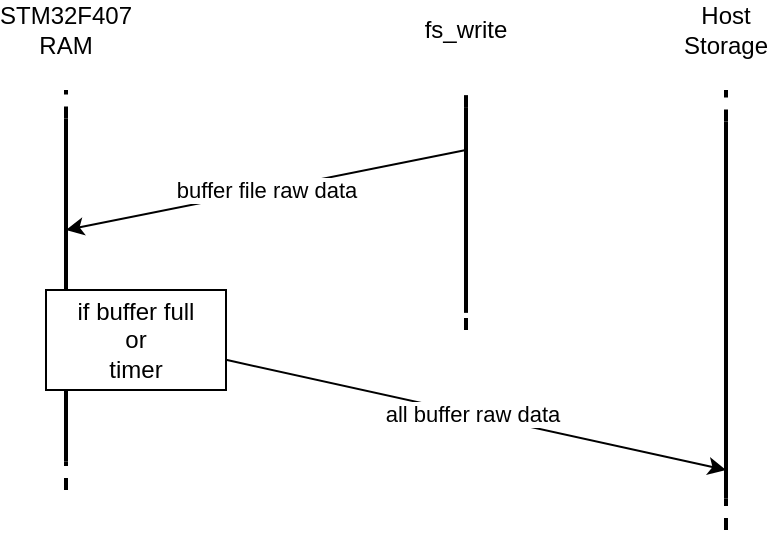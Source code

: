 <mxfile version="14.9.3" type="device"><diagram id="RB_BL-FtwALTrWnQL9cn" name="Page-1"><mxGraphModel dx="1422" dy="732" grid="1" gridSize="10" guides="1" tooltips="1" connect="1" arrows="1" fold="1" page="1" pageScale="1" pageWidth="850" pageHeight="1100" math="0" shadow="0"><root><mxCell id="0"/><mxCell id="1" parent="0"/><mxCell id="_eE9KP1hbvJut11oixDL-22" value="" style="group" parent="1" vertex="1" connectable="0"><mxGeometry x="520" y="200" height="220" as="geometry"/></mxCell><mxCell id="_eE9KP1hbvJut11oixDL-23" value="" style="endArrow=none;html=1;strokeWidth=2;" parent="_eE9KP1hbvJut11oixDL-22" edge="1"><mxGeometry width="50" height="50" relative="1" as="geometry"><mxPoint y="204.286" as="sourcePoint"/><mxPoint y="15.714" as="targetPoint"/></mxGeometry></mxCell><mxCell id="_eE9KP1hbvJut11oixDL-24" value="" style="endArrow=none;dashed=1;html=1;strokeWidth=2;" parent="_eE9KP1hbvJut11oixDL-22" edge="1"><mxGeometry width="50" height="50" relative="1" as="geometry"><mxPoint y="15.714" as="sourcePoint"/><mxPoint as="targetPoint"/></mxGeometry></mxCell><mxCell id="_eE9KP1hbvJut11oixDL-25" value="" style="endArrow=none;dashed=1;html=1;strokeWidth=2;" parent="_eE9KP1hbvJut11oixDL-22" edge="1"><mxGeometry width="50" height="50" relative="1" as="geometry"><mxPoint y="220.0" as="sourcePoint"/><mxPoint y="204.286" as="targetPoint"/></mxGeometry></mxCell><mxCell id="_eE9KP1hbvJut11oixDL-26" value="&lt;div&gt;Host&lt;/div&gt;&lt;div&gt;Storage&lt;br&gt;&lt;/div&gt;" style="text;html=1;strokeColor=none;fillColor=none;align=center;verticalAlign=middle;whiteSpace=wrap;rounded=0;" parent="1" vertex="1"><mxGeometry x="500" y="160" width="40" height="20" as="geometry"/></mxCell><mxCell id="_eE9KP1hbvJut11oixDL-29" value="" style="group" parent="1" vertex="1" connectable="0"><mxGeometry x="190" y="200" height="200" as="geometry"/></mxCell><mxCell id="_eE9KP1hbvJut11oixDL-30" value="" style="endArrow=none;html=1;strokeWidth=2;" parent="_eE9KP1hbvJut11oixDL-29" edge="1"><mxGeometry width="50" height="50" relative="1" as="geometry"><mxPoint y="185.714" as="sourcePoint"/><mxPoint y="14.286" as="targetPoint"/></mxGeometry></mxCell><mxCell id="_eE9KP1hbvJut11oixDL-31" value="" style="endArrow=none;dashed=1;html=1;strokeWidth=2;" parent="_eE9KP1hbvJut11oixDL-29" edge="1"><mxGeometry width="50" height="50" relative="1" as="geometry"><mxPoint y="14.286" as="sourcePoint"/><mxPoint as="targetPoint"/></mxGeometry></mxCell><mxCell id="_eE9KP1hbvJut11oixDL-32" value="" style="endArrow=none;dashed=1;html=1;strokeWidth=2;" parent="_eE9KP1hbvJut11oixDL-29" edge="1"><mxGeometry width="50" height="50" relative="1" as="geometry"><mxPoint y="200" as="sourcePoint"/><mxPoint y="185.714" as="targetPoint"/></mxGeometry></mxCell><mxCell id="_eE9KP1hbvJut11oixDL-33" value="&lt;div align=&quot;center&quot;&gt;STM32F407&lt;/div&gt;&lt;div&gt;RAM&lt;/div&gt;" style="text;html=1;strokeColor=none;fillColor=none;align=center;verticalAlign=middle;whiteSpace=wrap;rounded=0;" parent="1" vertex="1"><mxGeometry x="170" y="160" width="40" height="20" as="geometry"/></mxCell><mxCell id="_eE9KP1hbvJut11oixDL-34" value="" style="endArrow=classic;html=1;strokeWidth=1;" parent="1" edge="1"><mxGeometry width="50" height="50" relative="1" as="geometry"><mxPoint x="390" y="230" as="sourcePoint"/><mxPoint x="190" y="270" as="targetPoint"/></mxGeometry></mxCell><mxCell id="_eE9KP1hbvJut11oixDL-35" value="buffer file raw data" style="edgeLabel;html=1;align=center;verticalAlign=middle;resizable=0;points=[];" parent="_eE9KP1hbvJut11oixDL-34" vertex="1" connectable="0"><mxGeometry x="-0.113" y="2" relative="1" as="geometry"><mxPoint x="-12" as="offset"/></mxGeometry></mxCell><mxCell id="_eE9KP1hbvJut11oixDL-36" value="" style="endArrow=classic;html=1;strokeWidth=1;" parent="1" source="_eE9KP1hbvJut11oixDL-44" edge="1"><mxGeometry width="50" height="50" relative="1" as="geometry"><mxPoint x="270" y="340" as="sourcePoint"/><mxPoint x="520" y="390" as="targetPoint"/></mxGeometry></mxCell><mxCell id="_eE9KP1hbvJut11oixDL-37" value="all buffer raw data" style="edgeLabel;html=1;align=center;verticalAlign=middle;resizable=0;points=[];" parent="_eE9KP1hbvJut11oixDL-36" vertex="1" connectable="0"><mxGeometry x="-0.113" y="2" relative="1" as="geometry"><mxPoint x="11" y="4" as="offset"/></mxGeometry></mxCell><mxCell id="_eE9KP1hbvJut11oixDL-38" value="" style="group" parent="1" vertex="1" connectable="0"><mxGeometry x="390" y="200" height="120" as="geometry"/></mxCell><mxCell id="_eE9KP1hbvJut11oixDL-39" value="" style="endArrow=none;html=1;strokeWidth=2;" parent="_eE9KP1hbvJut11oixDL-38" edge="1"><mxGeometry width="50" height="50" relative="1" as="geometry"><mxPoint y="111.429" as="sourcePoint"/><mxPoint y="8.571" as="targetPoint"/></mxGeometry></mxCell><mxCell id="_eE9KP1hbvJut11oixDL-40" value="" style="endArrow=none;dashed=1;html=1;strokeWidth=2;" parent="_eE9KP1hbvJut11oixDL-38" edge="1"><mxGeometry width="50" height="50" relative="1" as="geometry"><mxPoint y="8.571" as="sourcePoint"/><mxPoint as="targetPoint"/></mxGeometry></mxCell><mxCell id="_eE9KP1hbvJut11oixDL-41" value="" style="endArrow=none;dashed=1;html=1;strokeWidth=2;" parent="_eE9KP1hbvJut11oixDL-38" edge="1"><mxGeometry width="50" height="50" relative="1" as="geometry"><mxPoint y="120.0" as="sourcePoint"/><mxPoint y="111.429" as="targetPoint"/></mxGeometry></mxCell><mxCell id="_eE9KP1hbvJut11oixDL-42" value="fs_write" style="text;html=1;strokeColor=none;fillColor=none;align=center;verticalAlign=middle;whiteSpace=wrap;rounded=0;" parent="1" vertex="1"><mxGeometry x="370" y="160" width="40" height="20" as="geometry"/></mxCell><mxCell id="_eE9KP1hbvJut11oixDL-44" value="&lt;div&gt;if buffer full&lt;/div&gt;&lt;div&gt;or&lt;/div&gt;&lt;div&gt;timer&lt;br&gt;&lt;/div&gt;" style="rounded=0;whiteSpace=wrap;html=1;" parent="1" vertex="1"><mxGeometry x="180" y="300" width="90" height="50" as="geometry"/></mxCell></root></mxGraphModel></diagram></mxfile>